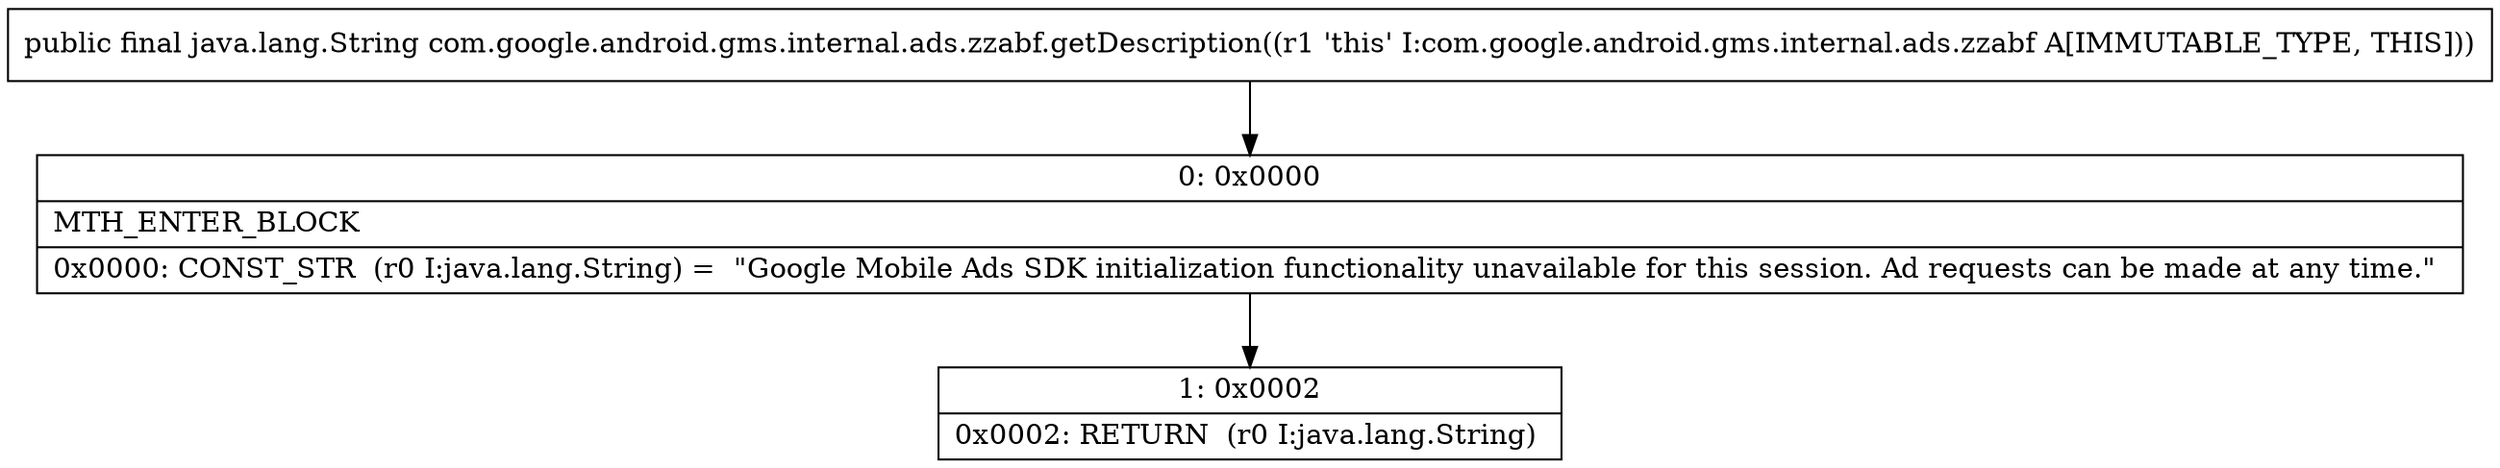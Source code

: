 digraph "CFG forcom.google.android.gms.internal.ads.zzabf.getDescription()Ljava\/lang\/String;" {
Node_0 [shape=record,label="{0\:\ 0x0000|MTH_ENTER_BLOCK\l|0x0000: CONST_STR  (r0 I:java.lang.String) =  \"Google Mobile Ads SDK initialization functionality unavailable for this session. Ad requests can be made at any time.\" \l}"];
Node_1 [shape=record,label="{1\:\ 0x0002|0x0002: RETURN  (r0 I:java.lang.String) \l}"];
MethodNode[shape=record,label="{public final java.lang.String com.google.android.gms.internal.ads.zzabf.getDescription((r1 'this' I:com.google.android.gms.internal.ads.zzabf A[IMMUTABLE_TYPE, THIS])) }"];
MethodNode -> Node_0;
Node_0 -> Node_1;
}


